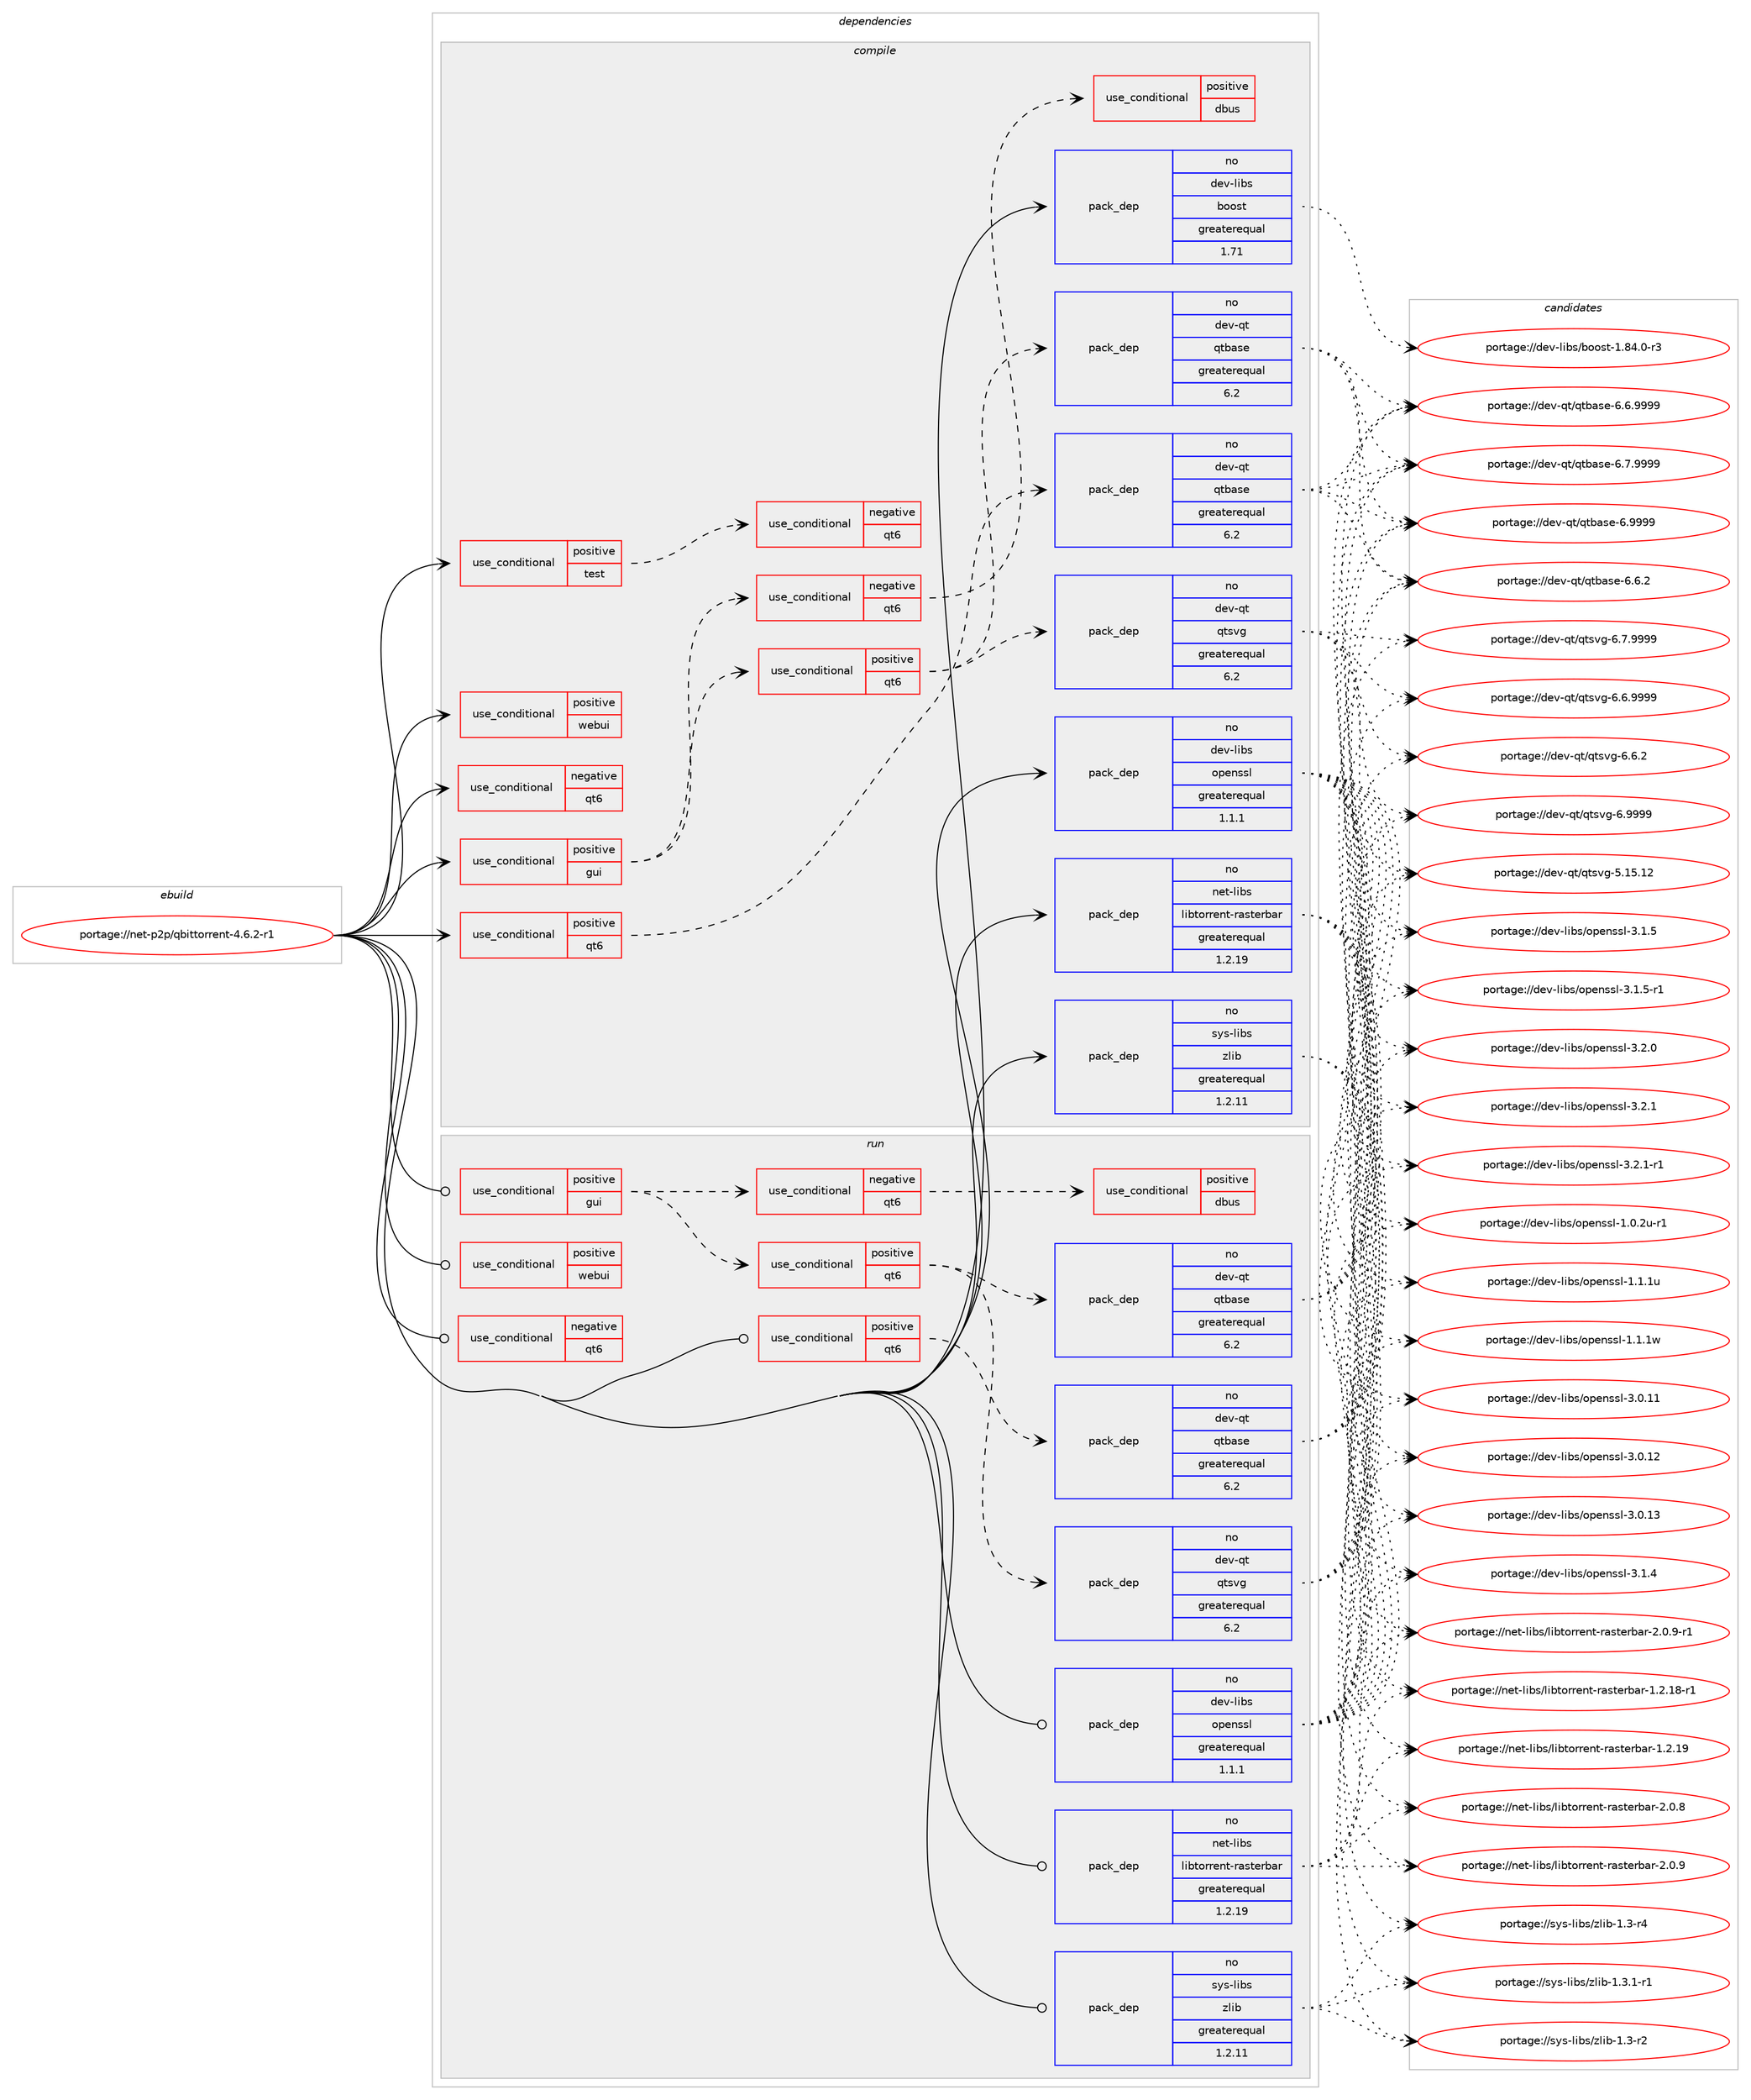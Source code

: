digraph prolog {

# *************
# Graph options
# *************

newrank=true;
concentrate=true;
compound=true;
graph [rankdir=LR,fontname=Helvetica,fontsize=10,ranksep=1.5];#, ranksep=2.5, nodesep=0.2];
edge  [arrowhead=vee];
node  [fontname=Helvetica,fontsize=10];

# **********
# The ebuild
# **********

subgraph cluster_leftcol {
color=gray;
rank=same;
label=<<i>ebuild</i>>;
id [label="portage://net-p2p/qbittorrent-4.6.2-r1", color=red, width=4, href="../net-p2p/qbittorrent-4.6.2-r1.svg"];
}

# ****************
# The dependencies
# ****************

subgraph cluster_midcol {
color=gray;
label=<<i>dependencies</i>>;
subgraph cluster_compile {
fillcolor="#eeeeee";
style=filled;
label=<<i>compile</i>>;
subgraph cond6466 {
dependency9263 [label=<<TABLE BORDER="0" CELLBORDER="1" CELLSPACING="0" CELLPADDING="4"><TR><TD ROWSPAN="3" CELLPADDING="10">use_conditional</TD></TR><TR><TD>negative</TD></TR><TR><TD>qt6</TD></TR></TABLE>>, shape=none, color=red];
# *** BEGIN UNKNOWN DEPENDENCY TYPE (TODO) ***
# dependency9263 -> package_dependency(portage://net-p2p/qbittorrent-4.6.2-r1,install,no,dev-qt,qtcore,none,[,,],[slot(5)],[])
# *** END UNKNOWN DEPENDENCY TYPE (TODO) ***

# *** BEGIN UNKNOWN DEPENDENCY TYPE (TODO) ***
# dependency9263 -> package_dependency(portage://net-p2p/qbittorrent-4.6.2-r1,install,no,dev-qt,qtnetwork,none,[,,],[slot(5)],[use(enable(ssl),none)])
# *** END UNKNOWN DEPENDENCY TYPE (TODO) ***

# *** BEGIN UNKNOWN DEPENDENCY TYPE (TODO) ***
# dependency9263 -> package_dependency(portage://net-p2p/qbittorrent-4.6.2-r1,install,no,dev-qt,qtsql,none,[,,],[slot(5)],[use(enable(sqlite),none)])
# *** END UNKNOWN DEPENDENCY TYPE (TODO) ***

# *** BEGIN UNKNOWN DEPENDENCY TYPE (TODO) ***
# dependency9263 -> package_dependency(portage://net-p2p/qbittorrent-4.6.2-r1,install,no,dev-qt,qtxml,none,[,,],[slot(5)],[])
# *** END UNKNOWN DEPENDENCY TYPE (TODO) ***

}
id:e -> dependency9263:w [weight=20,style="solid",arrowhead="vee"];
subgraph cond6467 {
dependency9264 [label=<<TABLE BORDER="0" CELLBORDER="1" CELLSPACING="0" CELLPADDING="4"><TR><TD ROWSPAN="3" CELLPADDING="10">use_conditional</TD></TR><TR><TD>positive</TD></TR><TR><TD>gui</TD></TR></TABLE>>, shape=none, color=red];
subgraph cond6468 {
dependency9265 [label=<<TABLE BORDER="0" CELLBORDER="1" CELLSPACING="0" CELLPADDING="4"><TR><TD ROWSPAN="3" CELLPADDING="10">use_conditional</TD></TR><TR><TD>negative</TD></TR><TR><TD>qt6</TD></TR></TABLE>>, shape=none, color=red];
# *** BEGIN UNKNOWN DEPENDENCY TYPE (TODO) ***
# dependency9265 -> package_dependency(portage://net-p2p/qbittorrent-4.6.2-r1,install,no,dev-qt,qtgui,none,[,,],[slot(5)],[])
# *** END UNKNOWN DEPENDENCY TYPE (TODO) ***

# *** BEGIN UNKNOWN DEPENDENCY TYPE (TODO) ***
# dependency9265 -> package_dependency(portage://net-p2p/qbittorrent-4.6.2-r1,install,no,dev-qt,qtsvg,none,[,,],[slot(5)],[])
# *** END UNKNOWN DEPENDENCY TYPE (TODO) ***

# *** BEGIN UNKNOWN DEPENDENCY TYPE (TODO) ***
# dependency9265 -> package_dependency(portage://net-p2p/qbittorrent-4.6.2-r1,install,no,dev-qt,qtwidgets,none,[,,],[slot(5)],[])
# *** END UNKNOWN DEPENDENCY TYPE (TODO) ***

subgraph cond6469 {
dependency9266 [label=<<TABLE BORDER="0" CELLBORDER="1" CELLSPACING="0" CELLPADDING="4"><TR><TD ROWSPAN="3" CELLPADDING="10">use_conditional</TD></TR><TR><TD>positive</TD></TR><TR><TD>dbus</TD></TR></TABLE>>, shape=none, color=red];
# *** BEGIN UNKNOWN DEPENDENCY TYPE (TODO) ***
# dependency9266 -> package_dependency(portage://net-p2p/qbittorrent-4.6.2-r1,install,no,dev-qt,qtdbus,none,[,,],[slot(5)],[])
# *** END UNKNOWN DEPENDENCY TYPE (TODO) ***

}
dependency9265:e -> dependency9266:w [weight=20,style="dashed",arrowhead="vee"];
}
dependency9264:e -> dependency9265:w [weight=20,style="dashed",arrowhead="vee"];
subgraph cond6470 {
dependency9267 [label=<<TABLE BORDER="0" CELLBORDER="1" CELLSPACING="0" CELLPADDING="4"><TR><TD ROWSPAN="3" CELLPADDING="10">use_conditional</TD></TR><TR><TD>positive</TD></TR><TR><TD>qt6</TD></TR></TABLE>>, shape=none, color=red];
subgraph pack2711 {
dependency9268 [label=<<TABLE BORDER="0" CELLBORDER="1" CELLSPACING="0" CELLPADDING="4" WIDTH="220"><TR><TD ROWSPAN="6" CELLPADDING="30">pack_dep</TD></TR><TR><TD WIDTH="110">no</TD></TR><TR><TD>dev-qt</TD></TR><TR><TD>qtbase</TD></TR><TR><TD>greaterequal</TD></TR><TR><TD>6.2</TD></TR></TABLE>>, shape=none, color=blue];
}
dependency9267:e -> dependency9268:w [weight=20,style="dashed",arrowhead="vee"];
subgraph pack2712 {
dependency9269 [label=<<TABLE BORDER="0" CELLBORDER="1" CELLSPACING="0" CELLPADDING="4" WIDTH="220"><TR><TD ROWSPAN="6" CELLPADDING="30">pack_dep</TD></TR><TR><TD WIDTH="110">no</TD></TR><TR><TD>dev-qt</TD></TR><TR><TD>qtsvg</TD></TR><TR><TD>greaterequal</TD></TR><TR><TD>6.2</TD></TR></TABLE>>, shape=none, color=blue];
}
dependency9267:e -> dependency9269:w [weight=20,style="dashed",arrowhead="vee"];
}
dependency9264:e -> dependency9267:w [weight=20,style="dashed",arrowhead="vee"];
}
id:e -> dependency9264:w [weight=20,style="solid",arrowhead="vee"];
subgraph cond6471 {
dependency9270 [label=<<TABLE BORDER="0" CELLBORDER="1" CELLSPACING="0" CELLPADDING="4"><TR><TD ROWSPAN="3" CELLPADDING="10">use_conditional</TD></TR><TR><TD>positive</TD></TR><TR><TD>qt6</TD></TR></TABLE>>, shape=none, color=red];
subgraph pack2713 {
dependency9271 [label=<<TABLE BORDER="0" CELLBORDER="1" CELLSPACING="0" CELLPADDING="4" WIDTH="220"><TR><TD ROWSPAN="6" CELLPADDING="30">pack_dep</TD></TR><TR><TD WIDTH="110">no</TD></TR><TR><TD>dev-qt</TD></TR><TR><TD>qtbase</TD></TR><TR><TD>greaterequal</TD></TR><TR><TD>6.2</TD></TR></TABLE>>, shape=none, color=blue];
}
dependency9270:e -> dependency9271:w [weight=20,style="dashed",arrowhead="vee"];
}
id:e -> dependency9270:w [weight=20,style="solid",arrowhead="vee"];
subgraph cond6472 {
dependency9272 [label=<<TABLE BORDER="0" CELLBORDER="1" CELLSPACING="0" CELLPADDING="4"><TR><TD ROWSPAN="3" CELLPADDING="10">use_conditional</TD></TR><TR><TD>positive</TD></TR><TR><TD>test</TD></TR></TABLE>>, shape=none, color=red];
subgraph cond6473 {
dependency9273 [label=<<TABLE BORDER="0" CELLBORDER="1" CELLSPACING="0" CELLPADDING="4"><TR><TD ROWSPAN="3" CELLPADDING="10">use_conditional</TD></TR><TR><TD>negative</TD></TR><TR><TD>qt6</TD></TR></TABLE>>, shape=none, color=red];
# *** BEGIN UNKNOWN DEPENDENCY TYPE (TODO) ***
# dependency9273 -> package_dependency(portage://net-p2p/qbittorrent-4.6.2-r1,install,no,dev-qt,qttest,none,[,,],[slot(5)],[])
# *** END UNKNOWN DEPENDENCY TYPE (TODO) ***

}
dependency9272:e -> dependency9273:w [weight=20,style="dashed",arrowhead="vee"];
}
id:e -> dependency9272:w [weight=20,style="solid",arrowhead="vee"];
subgraph cond6474 {
dependency9274 [label=<<TABLE BORDER="0" CELLBORDER="1" CELLSPACING="0" CELLPADDING="4"><TR><TD ROWSPAN="3" CELLPADDING="10">use_conditional</TD></TR><TR><TD>positive</TD></TR><TR><TD>webui</TD></TR></TABLE>>, shape=none, color=red];
# *** BEGIN UNKNOWN DEPENDENCY TYPE (TODO) ***
# dependency9274 -> package_dependency(portage://net-p2p/qbittorrent-4.6.2-r1,install,no,acct-group,qbittorrent,none,[,,],[],[])
# *** END UNKNOWN DEPENDENCY TYPE (TODO) ***

# *** BEGIN UNKNOWN DEPENDENCY TYPE (TODO) ***
# dependency9274 -> package_dependency(portage://net-p2p/qbittorrent-4.6.2-r1,install,no,acct-user,qbittorrent,none,[,,],[],[])
# *** END UNKNOWN DEPENDENCY TYPE (TODO) ***

}
id:e -> dependency9274:w [weight=20,style="solid",arrowhead="vee"];
subgraph pack2714 {
dependency9275 [label=<<TABLE BORDER="0" CELLBORDER="1" CELLSPACING="0" CELLPADDING="4" WIDTH="220"><TR><TD ROWSPAN="6" CELLPADDING="30">pack_dep</TD></TR><TR><TD WIDTH="110">no</TD></TR><TR><TD>dev-libs</TD></TR><TR><TD>boost</TD></TR><TR><TD>greaterequal</TD></TR><TR><TD>1.71</TD></TR></TABLE>>, shape=none, color=blue];
}
id:e -> dependency9275:w [weight=20,style="solid",arrowhead="vee"];
subgraph pack2715 {
dependency9276 [label=<<TABLE BORDER="0" CELLBORDER="1" CELLSPACING="0" CELLPADDING="4" WIDTH="220"><TR><TD ROWSPAN="6" CELLPADDING="30">pack_dep</TD></TR><TR><TD WIDTH="110">no</TD></TR><TR><TD>dev-libs</TD></TR><TR><TD>openssl</TD></TR><TR><TD>greaterequal</TD></TR><TR><TD>1.1.1</TD></TR></TABLE>>, shape=none, color=blue];
}
id:e -> dependency9276:w [weight=20,style="solid",arrowhead="vee"];
subgraph pack2716 {
dependency9277 [label=<<TABLE BORDER="0" CELLBORDER="1" CELLSPACING="0" CELLPADDING="4" WIDTH="220"><TR><TD ROWSPAN="6" CELLPADDING="30">pack_dep</TD></TR><TR><TD WIDTH="110">no</TD></TR><TR><TD>net-libs</TD></TR><TR><TD>libtorrent-rasterbar</TD></TR><TR><TD>greaterequal</TD></TR><TR><TD>1.2.19</TD></TR></TABLE>>, shape=none, color=blue];
}
id:e -> dependency9277:w [weight=20,style="solid",arrowhead="vee"];
subgraph pack2717 {
dependency9278 [label=<<TABLE BORDER="0" CELLBORDER="1" CELLSPACING="0" CELLPADDING="4" WIDTH="220"><TR><TD ROWSPAN="6" CELLPADDING="30">pack_dep</TD></TR><TR><TD WIDTH="110">no</TD></TR><TR><TD>sys-libs</TD></TR><TR><TD>zlib</TD></TR><TR><TD>greaterequal</TD></TR><TR><TD>1.2.11</TD></TR></TABLE>>, shape=none, color=blue];
}
id:e -> dependency9278:w [weight=20,style="solid",arrowhead="vee"];
}
subgraph cluster_compileandrun {
fillcolor="#eeeeee";
style=filled;
label=<<i>compile and run</i>>;
}
subgraph cluster_run {
fillcolor="#eeeeee";
style=filled;
label=<<i>run</i>>;
subgraph cond6475 {
dependency9279 [label=<<TABLE BORDER="0" CELLBORDER="1" CELLSPACING="0" CELLPADDING="4"><TR><TD ROWSPAN="3" CELLPADDING="10">use_conditional</TD></TR><TR><TD>negative</TD></TR><TR><TD>qt6</TD></TR></TABLE>>, shape=none, color=red];
# *** BEGIN UNKNOWN DEPENDENCY TYPE (TODO) ***
# dependency9279 -> package_dependency(portage://net-p2p/qbittorrent-4.6.2-r1,run,no,dev-qt,qtcore,none,[,,],[slot(5)],[])
# *** END UNKNOWN DEPENDENCY TYPE (TODO) ***

# *** BEGIN UNKNOWN DEPENDENCY TYPE (TODO) ***
# dependency9279 -> package_dependency(portage://net-p2p/qbittorrent-4.6.2-r1,run,no,dev-qt,qtnetwork,none,[,,],[slot(5)],[use(enable(ssl),none)])
# *** END UNKNOWN DEPENDENCY TYPE (TODO) ***

# *** BEGIN UNKNOWN DEPENDENCY TYPE (TODO) ***
# dependency9279 -> package_dependency(portage://net-p2p/qbittorrent-4.6.2-r1,run,no,dev-qt,qtsql,none,[,,],[slot(5)],[use(enable(sqlite),none)])
# *** END UNKNOWN DEPENDENCY TYPE (TODO) ***

# *** BEGIN UNKNOWN DEPENDENCY TYPE (TODO) ***
# dependency9279 -> package_dependency(portage://net-p2p/qbittorrent-4.6.2-r1,run,no,dev-qt,qtxml,none,[,,],[slot(5)],[])
# *** END UNKNOWN DEPENDENCY TYPE (TODO) ***

}
id:e -> dependency9279:w [weight=20,style="solid",arrowhead="odot"];
subgraph cond6476 {
dependency9280 [label=<<TABLE BORDER="0" CELLBORDER="1" CELLSPACING="0" CELLPADDING="4"><TR><TD ROWSPAN="3" CELLPADDING="10">use_conditional</TD></TR><TR><TD>positive</TD></TR><TR><TD>gui</TD></TR></TABLE>>, shape=none, color=red];
subgraph cond6477 {
dependency9281 [label=<<TABLE BORDER="0" CELLBORDER="1" CELLSPACING="0" CELLPADDING="4"><TR><TD ROWSPAN="3" CELLPADDING="10">use_conditional</TD></TR><TR><TD>negative</TD></TR><TR><TD>qt6</TD></TR></TABLE>>, shape=none, color=red];
# *** BEGIN UNKNOWN DEPENDENCY TYPE (TODO) ***
# dependency9281 -> package_dependency(portage://net-p2p/qbittorrent-4.6.2-r1,run,no,dev-qt,qtgui,none,[,,],[slot(5)],[])
# *** END UNKNOWN DEPENDENCY TYPE (TODO) ***

# *** BEGIN UNKNOWN DEPENDENCY TYPE (TODO) ***
# dependency9281 -> package_dependency(portage://net-p2p/qbittorrent-4.6.2-r1,run,no,dev-qt,qtsvg,none,[,,],[slot(5)],[])
# *** END UNKNOWN DEPENDENCY TYPE (TODO) ***

# *** BEGIN UNKNOWN DEPENDENCY TYPE (TODO) ***
# dependency9281 -> package_dependency(portage://net-p2p/qbittorrent-4.6.2-r1,run,no,dev-qt,qtwidgets,none,[,,],[slot(5)],[])
# *** END UNKNOWN DEPENDENCY TYPE (TODO) ***

subgraph cond6478 {
dependency9282 [label=<<TABLE BORDER="0" CELLBORDER="1" CELLSPACING="0" CELLPADDING="4"><TR><TD ROWSPAN="3" CELLPADDING="10">use_conditional</TD></TR><TR><TD>positive</TD></TR><TR><TD>dbus</TD></TR></TABLE>>, shape=none, color=red];
# *** BEGIN UNKNOWN DEPENDENCY TYPE (TODO) ***
# dependency9282 -> package_dependency(portage://net-p2p/qbittorrent-4.6.2-r1,run,no,dev-qt,qtdbus,none,[,,],[slot(5)],[])
# *** END UNKNOWN DEPENDENCY TYPE (TODO) ***

}
dependency9281:e -> dependency9282:w [weight=20,style="dashed",arrowhead="vee"];
}
dependency9280:e -> dependency9281:w [weight=20,style="dashed",arrowhead="vee"];
subgraph cond6479 {
dependency9283 [label=<<TABLE BORDER="0" CELLBORDER="1" CELLSPACING="0" CELLPADDING="4"><TR><TD ROWSPAN="3" CELLPADDING="10">use_conditional</TD></TR><TR><TD>positive</TD></TR><TR><TD>qt6</TD></TR></TABLE>>, shape=none, color=red];
subgraph pack2718 {
dependency9284 [label=<<TABLE BORDER="0" CELLBORDER="1" CELLSPACING="0" CELLPADDING="4" WIDTH="220"><TR><TD ROWSPAN="6" CELLPADDING="30">pack_dep</TD></TR><TR><TD WIDTH="110">no</TD></TR><TR><TD>dev-qt</TD></TR><TR><TD>qtbase</TD></TR><TR><TD>greaterequal</TD></TR><TR><TD>6.2</TD></TR></TABLE>>, shape=none, color=blue];
}
dependency9283:e -> dependency9284:w [weight=20,style="dashed",arrowhead="vee"];
subgraph pack2719 {
dependency9285 [label=<<TABLE BORDER="0" CELLBORDER="1" CELLSPACING="0" CELLPADDING="4" WIDTH="220"><TR><TD ROWSPAN="6" CELLPADDING="30">pack_dep</TD></TR><TR><TD WIDTH="110">no</TD></TR><TR><TD>dev-qt</TD></TR><TR><TD>qtsvg</TD></TR><TR><TD>greaterequal</TD></TR><TR><TD>6.2</TD></TR></TABLE>>, shape=none, color=blue];
}
dependency9283:e -> dependency9285:w [weight=20,style="dashed",arrowhead="vee"];
}
dependency9280:e -> dependency9283:w [weight=20,style="dashed",arrowhead="vee"];
}
id:e -> dependency9280:w [weight=20,style="solid",arrowhead="odot"];
subgraph cond6480 {
dependency9286 [label=<<TABLE BORDER="0" CELLBORDER="1" CELLSPACING="0" CELLPADDING="4"><TR><TD ROWSPAN="3" CELLPADDING="10">use_conditional</TD></TR><TR><TD>positive</TD></TR><TR><TD>qt6</TD></TR></TABLE>>, shape=none, color=red];
subgraph pack2720 {
dependency9287 [label=<<TABLE BORDER="0" CELLBORDER="1" CELLSPACING="0" CELLPADDING="4" WIDTH="220"><TR><TD ROWSPAN="6" CELLPADDING="30">pack_dep</TD></TR><TR><TD WIDTH="110">no</TD></TR><TR><TD>dev-qt</TD></TR><TR><TD>qtbase</TD></TR><TR><TD>greaterequal</TD></TR><TR><TD>6.2</TD></TR></TABLE>>, shape=none, color=blue];
}
dependency9286:e -> dependency9287:w [weight=20,style="dashed",arrowhead="vee"];
}
id:e -> dependency9286:w [weight=20,style="solid",arrowhead="odot"];
subgraph cond6481 {
dependency9288 [label=<<TABLE BORDER="0" CELLBORDER="1" CELLSPACING="0" CELLPADDING="4"><TR><TD ROWSPAN="3" CELLPADDING="10">use_conditional</TD></TR><TR><TD>positive</TD></TR><TR><TD>webui</TD></TR></TABLE>>, shape=none, color=red];
# *** BEGIN UNKNOWN DEPENDENCY TYPE (TODO) ***
# dependency9288 -> package_dependency(portage://net-p2p/qbittorrent-4.6.2-r1,run,no,acct-group,qbittorrent,none,[,,],[],[])
# *** END UNKNOWN DEPENDENCY TYPE (TODO) ***

# *** BEGIN UNKNOWN DEPENDENCY TYPE (TODO) ***
# dependency9288 -> package_dependency(portage://net-p2p/qbittorrent-4.6.2-r1,run,no,acct-user,qbittorrent,none,[,,],[],[])
# *** END UNKNOWN DEPENDENCY TYPE (TODO) ***

}
id:e -> dependency9288:w [weight=20,style="solid",arrowhead="odot"];
subgraph pack2721 {
dependency9289 [label=<<TABLE BORDER="0" CELLBORDER="1" CELLSPACING="0" CELLPADDING="4" WIDTH="220"><TR><TD ROWSPAN="6" CELLPADDING="30">pack_dep</TD></TR><TR><TD WIDTH="110">no</TD></TR><TR><TD>dev-libs</TD></TR><TR><TD>openssl</TD></TR><TR><TD>greaterequal</TD></TR><TR><TD>1.1.1</TD></TR></TABLE>>, shape=none, color=blue];
}
id:e -> dependency9289:w [weight=20,style="solid",arrowhead="odot"];
subgraph pack2722 {
dependency9290 [label=<<TABLE BORDER="0" CELLBORDER="1" CELLSPACING="0" CELLPADDING="4" WIDTH="220"><TR><TD ROWSPAN="6" CELLPADDING="30">pack_dep</TD></TR><TR><TD WIDTH="110">no</TD></TR><TR><TD>net-libs</TD></TR><TR><TD>libtorrent-rasterbar</TD></TR><TR><TD>greaterequal</TD></TR><TR><TD>1.2.19</TD></TR></TABLE>>, shape=none, color=blue];
}
id:e -> dependency9290:w [weight=20,style="solid",arrowhead="odot"];
subgraph pack2723 {
dependency9291 [label=<<TABLE BORDER="0" CELLBORDER="1" CELLSPACING="0" CELLPADDING="4" WIDTH="220"><TR><TD ROWSPAN="6" CELLPADDING="30">pack_dep</TD></TR><TR><TD WIDTH="110">no</TD></TR><TR><TD>sys-libs</TD></TR><TR><TD>zlib</TD></TR><TR><TD>greaterequal</TD></TR><TR><TD>1.2.11</TD></TR></TABLE>>, shape=none, color=blue];
}
id:e -> dependency9291:w [weight=20,style="solid",arrowhead="odot"];
}
}

# **************
# The candidates
# **************

subgraph cluster_choices {
rank=same;
color=gray;
label=<<i>candidates</i>>;

subgraph choice2711 {
color=black;
nodesep=1;
choice10010111845113116471131169897115101455446544650 [label="portage://dev-qt/qtbase-6.6.2", color=red, width=4,href="../dev-qt/qtbase-6.6.2.svg"];
choice10010111845113116471131169897115101455446544657575757 [label="portage://dev-qt/qtbase-6.6.9999", color=red, width=4,href="../dev-qt/qtbase-6.6.9999.svg"];
choice10010111845113116471131169897115101455446554657575757 [label="portage://dev-qt/qtbase-6.7.9999", color=red, width=4,href="../dev-qt/qtbase-6.7.9999.svg"];
choice1001011184511311647113116989711510145544657575757 [label="portage://dev-qt/qtbase-6.9999", color=red, width=4,href="../dev-qt/qtbase-6.9999.svg"];
dependency9268:e -> choice10010111845113116471131169897115101455446544650:w [style=dotted,weight="100"];
dependency9268:e -> choice10010111845113116471131169897115101455446544657575757:w [style=dotted,weight="100"];
dependency9268:e -> choice10010111845113116471131169897115101455446554657575757:w [style=dotted,weight="100"];
dependency9268:e -> choice1001011184511311647113116989711510145544657575757:w [style=dotted,weight="100"];
}
subgraph choice2712 {
color=black;
nodesep=1;
choice10010111845113116471131161151181034553464953464950 [label="portage://dev-qt/qtsvg-5.15.12", color=red, width=4,href="../dev-qt/qtsvg-5.15.12.svg"];
choice1001011184511311647113116115118103455446544650 [label="portage://dev-qt/qtsvg-6.6.2", color=red, width=4,href="../dev-qt/qtsvg-6.6.2.svg"];
choice1001011184511311647113116115118103455446544657575757 [label="portage://dev-qt/qtsvg-6.6.9999", color=red, width=4,href="../dev-qt/qtsvg-6.6.9999.svg"];
choice1001011184511311647113116115118103455446554657575757 [label="portage://dev-qt/qtsvg-6.7.9999", color=red, width=4,href="../dev-qt/qtsvg-6.7.9999.svg"];
choice100101118451131164711311611511810345544657575757 [label="portage://dev-qt/qtsvg-6.9999", color=red, width=4,href="../dev-qt/qtsvg-6.9999.svg"];
dependency9269:e -> choice10010111845113116471131161151181034553464953464950:w [style=dotted,weight="100"];
dependency9269:e -> choice1001011184511311647113116115118103455446544650:w [style=dotted,weight="100"];
dependency9269:e -> choice1001011184511311647113116115118103455446544657575757:w [style=dotted,weight="100"];
dependency9269:e -> choice1001011184511311647113116115118103455446554657575757:w [style=dotted,weight="100"];
dependency9269:e -> choice100101118451131164711311611511810345544657575757:w [style=dotted,weight="100"];
}
subgraph choice2713 {
color=black;
nodesep=1;
choice10010111845113116471131169897115101455446544650 [label="portage://dev-qt/qtbase-6.6.2", color=red, width=4,href="../dev-qt/qtbase-6.6.2.svg"];
choice10010111845113116471131169897115101455446544657575757 [label="portage://dev-qt/qtbase-6.6.9999", color=red, width=4,href="../dev-qt/qtbase-6.6.9999.svg"];
choice10010111845113116471131169897115101455446554657575757 [label="portage://dev-qt/qtbase-6.7.9999", color=red, width=4,href="../dev-qt/qtbase-6.7.9999.svg"];
choice1001011184511311647113116989711510145544657575757 [label="portage://dev-qt/qtbase-6.9999", color=red, width=4,href="../dev-qt/qtbase-6.9999.svg"];
dependency9271:e -> choice10010111845113116471131169897115101455446544650:w [style=dotted,weight="100"];
dependency9271:e -> choice10010111845113116471131169897115101455446544657575757:w [style=dotted,weight="100"];
dependency9271:e -> choice10010111845113116471131169897115101455446554657575757:w [style=dotted,weight="100"];
dependency9271:e -> choice1001011184511311647113116989711510145544657575757:w [style=dotted,weight="100"];
}
subgraph choice2714 {
color=black;
nodesep=1;
choice10010111845108105981154798111111115116454946565246484511451 [label="portage://dev-libs/boost-1.84.0-r3", color=red, width=4,href="../dev-libs/boost-1.84.0-r3.svg"];
dependency9275:e -> choice10010111845108105981154798111111115116454946565246484511451:w [style=dotted,weight="100"];
}
subgraph choice2715 {
color=black;
nodesep=1;
choice1001011184510810598115471111121011101151151084549464846501174511449 [label="portage://dev-libs/openssl-1.0.2u-r1", color=red, width=4,href="../dev-libs/openssl-1.0.2u-r1.svg"];
choice100101118451081059811547111112101110115115108454946494649117 [label="portage://dev-libs/openssl-1.1.1u", color=red, width=4,href="../dev-libs/openssl-1.1.1u.svg"];
choice100101118451081059811547111112101110115115108454946494649119 [label="portage://dev-libs/openssl-1.1.1w", color=red, width=4,href="../dev-libs/openssl-1.1.1w.svg"];
choice10010111845108105981154711111210111011511510845514648464949 [label="portage://dev-libs/openssl-3.0.11", color=red, width=4,href="../dev-libs/openssl-3.0.11.svg"];
choice10010111845108105981154711111210111011511510845514648464950 [label="portage://dev-libs/openssl-3.0.12", color=red, width=4,href="../dev-libs/openssl-3.0.12.svg"];
choice10010111845108105981154711111210111011511510845514648464951 [label="portage://dev-libs/openssl-3.0.13", color=red, width=4,href="../dev-libs/openssl-3.0.13.svg"];
choice100101118451081059811547111112101110115115108455146494652 [label="portage://dev-libs/openssl-3.1.4", color=red, width=4,href="../dev-libs/openssl-3.1.4.svg"];
choice100101118451081059811547111112101110115115108455146494653 [label="portage://dev-libs/openssl-3.1.5", color=red, width=4,href="../dev-libs/openssl-3.1.5.svg"];
choice1001011184510810598115471111121011101151151084551464946534511449 [label="portage://dev-libs/openssl-3.1.5-r1", color=red, width=4,href="../dev-libs/openssl-3.1.5-r1.svg"];
choice100101118451081059811547111112101110115115108455146504648 [label="portage://dev-libs/openssl-3.2.0", color=red, width=4,href="../dev-libs/openssl-3.2.0.svg"];
choice100101118451081059811547111112101110115115108455146504649 [label="portage://dev-libs/openssl-3.2.1", color=red, width=4,href="../dev-libs/openssl-3.2.1.svg"];
choice1001011184510810598115471111121011101151151084551465046494511449 [label="portage://dev-libs/openssl-3.2.1-r1", color=red, width=4,href="../dev-libs/openssl-3.2.1-r1.svg"];
dependency9276:e -> choice1001011184510810598115471111121011101151151084549464846501174511449:w [style=dotted,weight="100"];
dependency9276:e -> choice100101118451081059811547111112101110115115108454946494649117:w [style=dotted,weight="100"];
dependency9276:e -> choice100101118451081059811547111112101110115115108454946494649119:w [style=dotted,weight="100"];
dependency9276:e -> choice10010111845108105981154711111210111011511510845514648464949:w [style=dotted,weight="100"];
dependency9276:e -> choice10010111845108105981154711111210111011511510845514648464950:w [style=dotted,weight="100"];
dependency9276:e -> choice10010111845108105981154711111210111011511510845514648464951:w [style=dotted,weight="100"];
dependency9276:e -> choice100101118451081059811547111112101110115115108455146494652:w [style=dotted,weight="100"];
dependency9276:e -> choice100101118451081059811547111112101110115115108455146494653:w [style=dotted,weight="100"];
dependency9276:e -> choice1001011184510810598115471111121011101151151084551464946534511449:w [style=dotted,weight="100"];
dependency9276:e -> choice100101118451081059811547111112101110115115108455146504648:w [style=dotted,weight="100"];
dependency9276:e -> choice100101118451081059811547111112101110115115108455146504649:w [style=dotted,weight="100"];
dependency9276:e -> choice1001011184510810598115471111121011101151151084551465046494511449:w [style=dotted,weight="100"];
}
subgraph choice2716 {
color=black;
nodesep=1;
choice1101011164510810598115471081059811611111411410111011645114971151161011149897114454946504649564511449 [label="portage://net-libs/libtorrent-rasterbar-1.2.18-r1", color=red, width=4,href="../net-libs/libtorrent-rasterbar-1.2.18-r1.svg"];
choice110101116451081059811547108105981161111141141011101164511497115116101114989711445494650464957 [label="portage://net-libs/libtorrent-rasterbar-1.2.19", color=red, width=4,href="../net-libs/libtorrent-rasterbar-1.2.19.svg"];
choice1101011164510810598115471081059811611111411410111011645114971151161011149897114455046484656 [label="portage://net-libs/libtorrent-rasterbar-2.0.8", color=red, width=4,href="../net-libs/libtorrent-rasterbar-2.0.8.svg"];
choice1101011164510810598115471081059811611111411410111011645114971151161011149897114455046484657 [label="portage://net-libs/libtorrent-rasterbar-2.0.9", color=red, width=4,href="../net-libs/libtorrent-rasterbar-2.0.9.svg"];
choice11010111645108105981154710810598116111114114101110116451149711511610111498971144550464846574511449 [label="portage://net-libs/libtorrent-rasterbar-2.0.9-r1", color=red, width=4,href="../net-libs/libtorrent-rasterbar-2.0.9-r1.svg"];
dependency9277:e -> choice1101011164510810598115471081059811611111411410111011645114971151161011149897114454946504649564511449:w [style=dotted,weight="100"];
dependency9277:e -> choice110101116451081059811547108105981161111141141011101164511497115116101114989711445494650464957:w [style=dotted,weight="100"];
dependency9277:e -> choice1101011164510810598115471081059811611111411410111011645114971151161011149897114455046484656:w [style=dotted,weight="100"];
dependency9277:e -> choice1101011164510810598115471081059811611111411410111011645114971151161011149897114455046484657:w [style=dotted,weight="100"];
dependency9277:e -> choice11010111645108105981154710810598116111114114101110116451149711511610111498971144550464846574511449:w [style=dotted,weight="100"];
}
subgraph choice2717 {
color=black;
nodesep=1;
choice11512111545108105981154712210810598454946514511450 [label="portage://sys-libs/zlib-1.3-r2", color=red, width=4,href="../sys-libs/zlib-1.3-r2.svg"];
choice11512111545108105981154712210810598454946514511452 [label="portage://sys-libs/zlib-1.3-r4", color=red, width=4,href="../sys-libs/zlib-1.3-r4.svg"];
choice115121115451081059811547122108105984549465146494511449 [label="portage://sys-libs/zlib-1.3.1-r1", color=red, width=4,href="../sys-libs/zlib-1.3.1-r1.svg"];
dependency9278:e -> choice11512111545108105981154712210810598454946514511450:w [style=dotted,weight="100"];
dependency9278:e -> choice11512111545108105981154712210810598454946514511452:w [style=dotted,weight="100"];
dependency9278:e -> choice115121115451081059811547122108105984549465146494511449:w [style=dotted,weight="100"];
}
subgraph choice2718 {
color=black;
nodesep=1;
choice10010111845113116471131169897115101455446544650 [label="portage://dev-qt/qtbase-6.6.2", color=red, width=4,href="../dev-qt/qtbase-6.6.2.svg"];
choice10010111845113116471131169897115101455446544657575757 [label="portage://dev-qt/qtbase-6.6.9999", color=red, width=4,href="../dev-qt/qtbase-6.6.9999.svg"];
choice10010111845113116471131169897115101455446554657575757 [label="portage://dev-qt/qtbase-6.7.9999", color=red, width=4,href="../dev-qt/qtbase-6.7.9999.svg"];
choice1001011184511311647113116989711510145544657575757 [label="portage://dev-qt/qtbase-6.9999", color=red, width=4,href="../dev-qt/qtbase-6.9999.svg"];
dependency9284:e -> choice10010111845113116471131169897115101455446544650:w [style=dotted,weight="100"];
dependency9284:e -> choice10010111845113116471131169897115101455446544657575757:w [style=dotted,weight="100"];
dependency9284:e -> choice10010111845113116471131169897115101455446554657575757:w [style=dotted,weight="100"];
dependency9284:e -> choice1001011184511311647113116989711510145544657575757:w [style=dotted,weight="100"];
}
subgraph choice2719 {
color=black;
nodesep=1;
choice10010111845113116471131161151181034553464953464950 [label="portage://dev-qt/qtsvg-5.15.12", color=red, width=4,href="../dev-qt/qtsvg-5.15.12.svg"];
choice1001011184511311647113116115118103455446544650 [label="portage://dev-qt/qtsvg-6.6.2", color=red, width=4,href="../dev-qt/qtsvg-6.6.2.svg"];
choice1001011184511311647113116115118103455446544657575757 [label="portage://dev-qt/qtsvg-6.6.9999", color=red, width=4,href="../dev-qt/qtsvg-6.6.9999.svg"];
choice1001011184511311647113116115118103455446554657575757 [label="portage://dev-qt/qtsvg-6.7.9999", color=red, width=4,href="../dev-qt/qtsvg-6.7.9999.svg"];
choice100101118451131164711311611511810345544657575757 [label="portage://dev-qt/qtsvg-6.9999", color=red, width=4,href="../dev-qt/qtsvg-6.9999.svg"];
dependency9285:e -> choice10010111845113116471131161151181034553464953464950:w [style=dotted,weight="100"];
dependency9285:e -> choice1001011184511311647113116115118103455446544650:w [style=dotted,weight="100"];
dependency9285:e -> choice1001011184511311647113116115118103455446544657575757:w [style=dotted,weight="100"];
dependency9285:e -> choice1001011184511311647113116115118103455446554657575757:w [style=dotted,weight="100"];
dependency9285:e -> choice100101118451131164711311611511810345544657575757:w [style=dotted,weight="100"];
}
subgraph choice2720 {
color=black;
nodesep=1;
choice10010111845113116471131169897115101455446544650 [label="portage://dev-qt/qtbase-6.6.2", color=red, width=4,href="../dev-qt/qtbase-6.6.2.svg"];
choice10010111845113116471131169897115101455446544657575757 [label="portage://dev-qt/qtbase-6.6.9999", color=red, width=4,href="../dev-qt/qtbase-6.6.9999.svg"];
choice10010111845113116471131169897115101455446554657575757 [label="portage://dev-qt/qtbase-6.7.9999", color=red, width=4,href="../dev-qt/qtbase-6.7.9999.svg"];
choice1001011184511311647113116989711510145544657575757 [label="portage://dev-qt/qtbase-6.9999", color=red, width=4,href="../dev-qt/qtbase-6.9999.svg"];
dependency9287:e -> choice10010111845113116471131169897115101455446544650:w [style=dotted,weight="100"];
dependency9287:e -> choice10010111845113116471131169897115101455446544657575757:w [style=dotted,weight="100"];
dependency9287:e -> choice10010111845113116471131169897115101455446554657575757:w [style=dotted,weight="100"];
dependency9287:e -> choice1001011184511311647113116989711510145544657575757:w [style=dotted,weight="100"];
}
subgraph choice2721 {
color=black;
nodesep=1;
choice1001011184510810598115471111121011101151151084549464846501174511449 [label="portage://dev-libs/openssl-1.0.2u-r1", color=red, width=4,href="../dev-libs/openssl-1.0.2u-r1.svg"];
choice100101118451081059811547111112101110115115108454946494649117 [label="portage://dev-libs/openssl-1.1.1u", color=red, width=4,href="../dev-libs/openssl-1.1.1u.svg"];
choice100101118451081059811547111112101110115115108454946494649119 [label="portage://dev-libs/openssl-1.1.1w", color=red, width=4,href="../dev-libs/openssl-1.1.1w.svg"];
choice10010111845108105981154711111210111011511510845514648464949 [label="portage://dev-libs/openssl-3.0.11", color=red, width=4,href="../dev-libs/openssl-3.0.11.svg"];
choice10010111845108105981154711111210111011511510845514648464950 [label="portage://dev-libs/openssl-3.0.12", color=red, width=4,href="../dev-libs/openssl-3.0.12.svg"];
choice10010111845108105981154711111210111011511510845514648464951 [label="portage://dev-libs/openssl-3.0.13", color=red, width=4,href="../dev-libs/openssl-3.0.13.svg"];
choice100101118451081059811547111112101110115115108455146494652 [label="portage://dev-libs/openssl-3.1.4", color=red, width=4,href="../dev-libs/openssl-3.1.4.svg"];
choice100101118451081059811547111112101110115115108455146494653 [label="portage://dev-libs/openssl-3.1.5", color=red, width=4,href="../dev-libs/openssl-3.1.5.svg"];
choice1001011184510810598115471111121011101151151084551464946534511449 [label="portage://dev-libs/openssl-3.1.5-r1", color=red, width=4,href="../dev-libs/openssl-3.1.5-r1.svg"];
choice100101118451081059811547111112101110115115108455146504648 [label="portage://dev-libs/openssl-3.2.0", color=red, width=4,href="../dev-libs/openssl-3.2.0.svg"];
choice100101118451081059811547111112101110115115108455146504649 [label="portage://dev-libs/openssl-3.2.1", color=red, width=4,href="../dev-libs/openssl-3.2.1.svg"];
choice1001011184510810598115471111121011101151151084551465046494511449 [label="portage://dev-libs/openssl-3.2.1-r1", color=red, width=4,href="../dev-libs/openssl-3.2.1-r1.svg"];
dependency9289:e -> choice1001011184510810598115471111121011101151151084549464846501174511449:w [style=dotted,weight="100"];
dependency9289:e -> choice100101118451081059811547111112101110115115108454946494649117:w [style=dotted,weight="100"];
dependency9289:e -> choice100101118451081059811547111112101110115115108454946494649119:w [style=dotted,weight="100"];
dependency9289:e -> choice10010111845108105981154711111210111011511510845514648464949:w [style=dotted,weight="100"];
dependency9289:e -> choice10010111845108105981154711111210111011511510845514648464950:w [style=dotted,weight="100"];
dependency9289:e -> choice10010111845108105981154711111210111011511510845514648464951:w [style=dotted,weight="100"];
dependency9289:e -> choice100101118451081059811547111112101110115115108455146494652:w [style=dotted,weight="100"];
dependency9289:e -> choice100101118451081059811547111112101110115115108455146494653:w [style=dotted,weight="100"];
dependency9289:e -> choice1001011184510810598115471111121011101151151084551464946534511449:w [style=dotted,weight="100"];
dependency9289:e -> choice100101118451081059811547111112101110115115108455146504648:w [style=dotted,weight="100"];
dependency9289:e -> choice100101118451081059811547111112101110115115108455146504649:w [style=dotted,weight="100"];
dependency9289:e -> choice1001011184510810598115471111121011101151151084551465046494511449:w [style=dotted,weight="100"];
}
subgraph choice2722 {
color=black;
nodesep=1;
choice1101011164510810598115471081059811611111411410111011645114971151161011149897114454946504649564511449 [label="portage://net-libs/libtorrent-rasterbar-1.2.18-r1", color=red, width=4,href="../net-libs/libtorrent-rasterbar-1.2.18-r1.svg"];
choice110101116451081059811547108105981161111141141011101164511497115116101114989711445494650464957 [label="portage://net-libs/libtorrent-rasterbar-1.2.19", color=red, width=4,href="../net-libs/libtorrent-rasterbar-1.2.19.svg"];
choice1101011164510810598115471081059811611111411410111011645114971151161011149897114455046484656 [label="portage://net-libs/libtorrent-rasterbar-2.0.8", color=red, width=4,href="../net-libs/libtorrent-rasterbar-2.0.8.svg"];
choice1101011164510810598115471081059811611111411410111011645114971151161011149897114455046484657 [label="portage://net-libs/libtorrent-rasterbar-2.0.9", color=red, width=4,href="../net-libs/libtorrent-rasterbar-2.0.9.svg"];
choice11010111645108105981154710810598116111114114101110116451149711511610111498971144550464846574511449 [label="portage://net-libs/libtorrent-rasterbar-2.0.9-r1", color=red, width=4,href="../net-libs/libtorrent-rasterbar-2.0.9-r1.svg"];
dependency9290:e -> choice1101011164510810598115471081059811611111411410111011645114971151161011149897114454946504649564511449:w [style=dotted,weight="100"];
dependency9290:e -> choice110101116451081059811547108105981161111141141011101164511497115116101114989711445494650464957:w [style=dotted,weight="100"];
dependency9290:e -> choice1101011164510810598115471081059811611111411410111011645114971151161011149897114455046484656:w [style=dotted,weight="100"];
dependency9290:e -> choice1101011164510810598115471081059811611111411410111011645114971151161011149897114455046484657:w [style=dotted,weight="100"];
dependency9290:e -> choice11010111645108105981154710810598116111114114101110116451149711511610111498971144550464846574511449:w [style=dotted,weight="100"];
}
subgraph choice2723 {
color=black;
nodesep=1;
choice11512111545108105981154712210810598454946514511450 [label="portage://sys-libs/zlib-1.3-r2", color=red, width=4,href="../sys-libs/zlib-1.3-r2.svg"];
choice11512111545108105981154712210810598454946514511452 [label="portage://sys-libs/zlib-1.3-r4", color=red, width=4,href="../sys-libs/zlib-1.3-r4.svg"];
choice115121115451081059811547122108105984549465146494511449 [label="portage://sys-libs/zlib-1.3.1-r1", color=red, width=4,href="../sys-libs/zlib-1.3.1-r1.svg"];
dependency9291:e -> choice11512111545108105981154712210810598454946514511450:w [style=dotted,weight="100"];
dependency9291:e -> choice11512111545108105981154712210810598454946514511452:w [style=dotted,weight="100"];
dependency9291:e -> choice115121115451081059811547122108105984549465146494511449:w [style=dotted,weight="100"];
}
}

}
